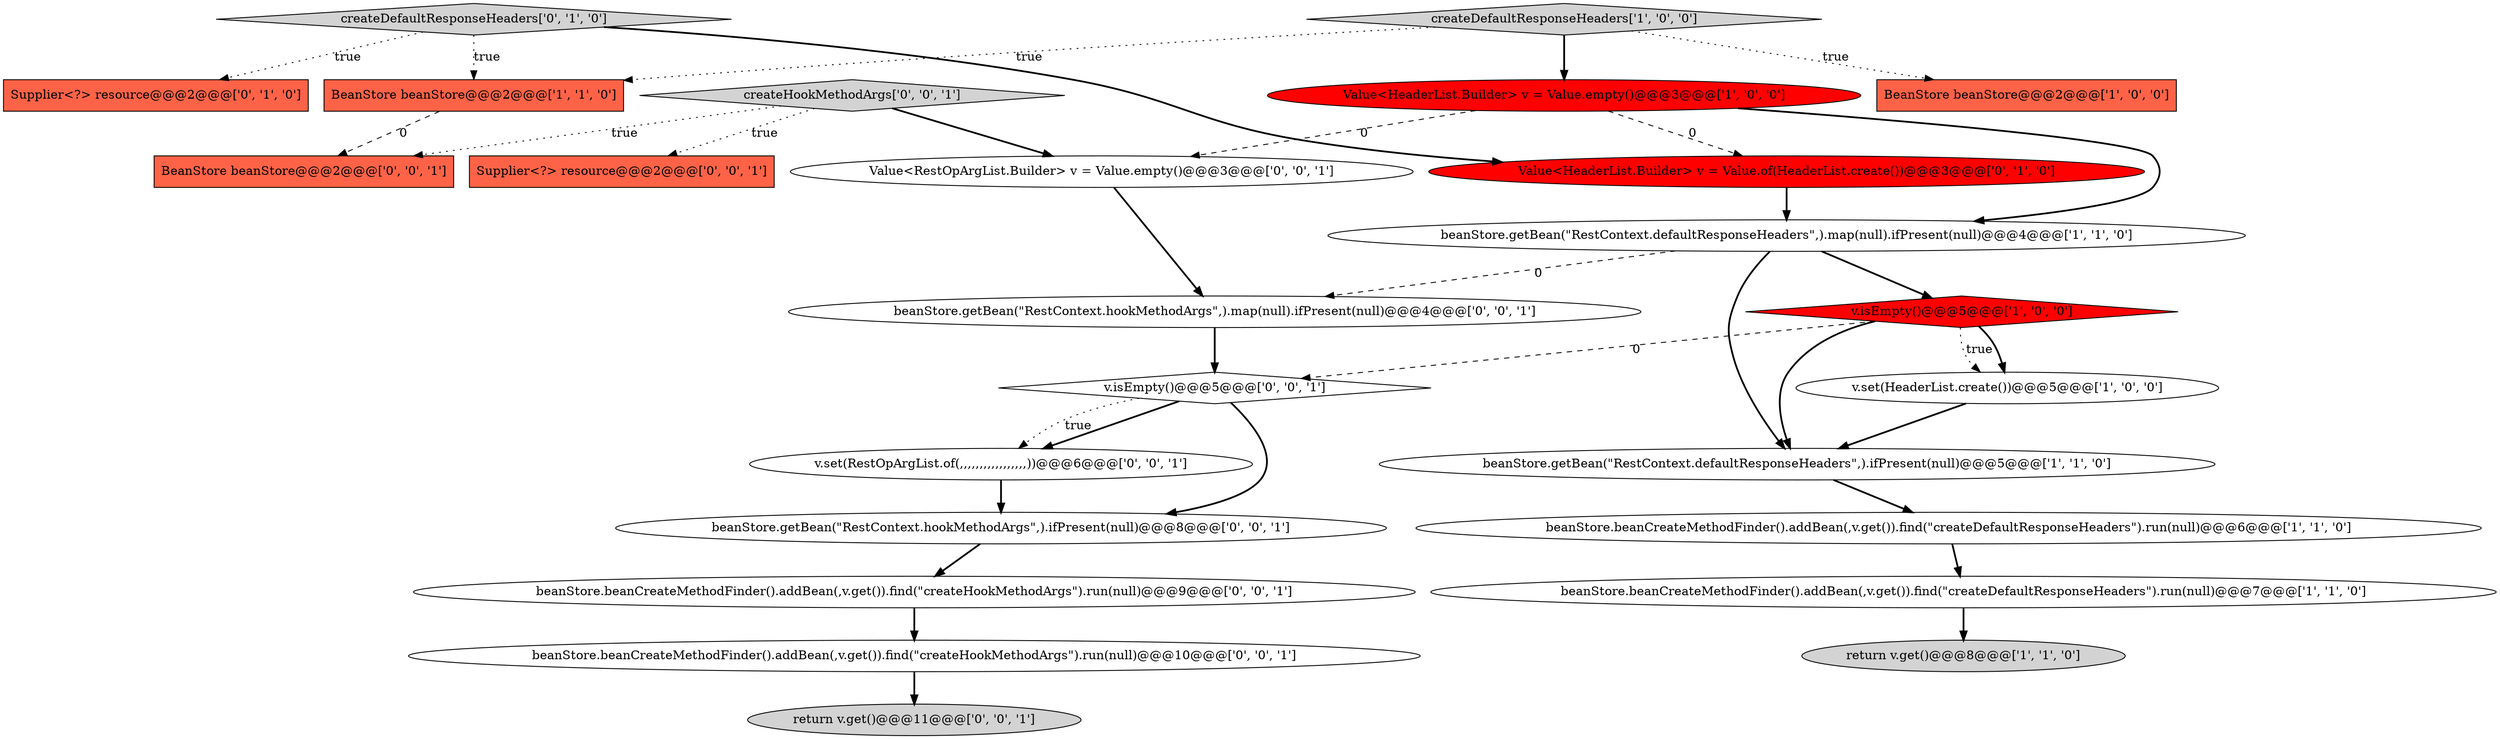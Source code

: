 digraph {
21 [style = filled, label = "beanStore.getBean(\"RestContext.hookMethodArgs\",).map(null).ifPresent(null)@@@4@@@['0', '0', '1']", fillcolor = white, shape = ellipse image = "AAA0AAABBB3BBB"];
11 [style = filled, label = "createDefaultResponseHeaders['0', '1', '0']", fillcolor = lightgray, shape = diamond image = "AAA0AAABBB2BBB"];
2 [style = filled, label = "v.set(HeaderList.create())@@@5@@@['1', '0', '0']", fillcolor = white, shape = ellipse image = "AAA0AAABBB1BBB"];
23 [style = filled, label = "v.set(RestOpArgList.of(,,,,,,,,,,,,,,,,,))@@@6@@@['0', '0', '1']", fillcolor = white, shape = ellipse image = "AAA0AAABBB3BBB"];
13 [style = filled, label = "Supplier<?> resource@@@2@@@['0', '1', '0']", fillcolor = tomato, shape = box image = "AAA0AAABBB2BBB"];
3 [style = filled, label = "BeanStore beanStore@@@2@@@['1', '0', '0']", fillcolor = tomato, shape = box image = "AAA0AAABBB1BBB"];
20 [style = filled, label = "BeanStore beanStore@@@2@@@['0', '0', '1']", fillcolor = tomato, shape = box image = "AAA0AAABBB3BBB"];
18 [style = filled, label = "v.isEmpty()@@@5@@@['0', '0', '1']", fillcolor = white, shape = diamond image = "AAA0AAABBB3BBB"];
7 [style = filled, label = "BeanStore beanStore@@@2@@@['1', '1', '0']", fillcolor = tomato, shape = box image = "AAA0AAABBB1BBB"];
10 [style = filled, label = "v.isEmpty()@@@5@@@['1', '0', '0']", fillcolor = red, shape = diamond image = "AAA1AAABBB1BBB"];
12 [style = filled, label = "Value<HeaderList.Builder> v = Value.of(HeaderList.create())@@@3@@@['0', '1', '0']", fillcolor = red, shape = ellipse image = "AAA1AAABBB2BBB"];
8 [style = filled, label = "createDefaultResponseHeaders['1', '0', '0']", fillcolor = lightgray, shape = diamond image = "AAA0AAABBB1BBB"];
16 [style = filled, label = "return v.get()@@@11@@@['0', '0', '1']", fillcolor = lightgray, shape = ellipse image = "AAA0AAABBB3BBB"];
5 [style = filled, label = "beanStore.beanCreateMethodFinder().addBean(,v.get()).find(\"createDefaultResponseHeaders\").run(null)@@@7@@@['1', '1', '0']", fillcolor = white, shape = ellipse image = "AAA0AAABBB1BBB"];
22 [style = filled, label = "Value<RestOpArgList.Builder> v = Value.empty()@@@3@@@['0', '0', '1']", fillcolor = white, shape = ellipse image = "AAA0AAABBB3BBB"];
24 [style = filled, label = "beanStore.beanCreateMethodFinder().addBean(,v.get()).find(\"createHookMethodArgs\").run(null)@@@10@@@['0', '0', '1']", fillcolor = white, shape = ellipse image = "AAA0AAABBB3BBB"];
15 [style = filled, label = "beanStore.beanCreateMethodFinder().addBean(,v.get()).find(\"createHookMethodArgs\").run(null)@@@9@@@['0', '0', '1']", fillcolor = white, shape = ellipse image = "AAA0AAABBB3BBB"];
0 [style = filled, label = "Value<HeaderList.Builder> v = Value.empty()@@@3@@@['1', '0', '0']", fillcolor = red, shape = ellipse image = "AAA1AAABBB1BBB"];
14 [style = filled, label = "beanStore.getBean(\"RestContext.hookMethodArgs\",).ifPresent(null)@@@8@@@['0', '0', '1']", fillcolor = white, shape = ellipse image = "AAA0AAABBB3BBB"];
1 [style = filled, label = "return v.get()@@@8@@@['1', '1', '0']", fillcolor = lightgray, shape = ellipse image = "AAA0AAABBB1BBB"];
9 [style = filled, label = "beanStore.beanCreateMethodFinder().addBean(,v.get()).find(\"createDefaultResponseHeaders\").run(null)@@@6@@@['1', '1', '0']", fillcolor = white, shape = ellipse image = "AAA0AAABBB1BBB"];
19 [style = filled, label = "createHookMethodArgs['0', '0', '1']", fillcolor = lightgray, shape = diamond image = "AAA0AAABBB3BBB"];
17 [style = filled, label = "Supplier<?> resource@@@2@@@['0', '0', '1']", fillcolor = tomato, shape = box image = "AAA0AAABBB3BBB"];
6 [style = filled, label = "beanStore.getBean(\"RestContext.defaultResponseHeaders\",).ifPresent(null)@@@5@@@['1', '1', '0']", fillcolor = white, shape = ellipse image = "AAA0AAABBB1BBB"];
4 [style = filled, label = "beanStore.getBean(\"RestContext.defaultResponseHeaders\",).map(null).ifPresent(null)@@@4@@@['1', '1', '0']", fillcolor = white, shape = ellipse image = "AAA0AAABBB1BBB"];
11->7 [style = dotted, label="true"];
4->10 [style = bold, label=""];
18->23 [style = bold, label=""];
4->6 [style = bold, label=""];
19->17 [style = dotted, label="true"];
2->6 [style = bold, label=""];
19->20 [style = dotted, label="true"];
22->21 [style = bold, label=""];
7->20 [style = dashed, label="0"];
8->7 [style = dotted, label="true"];
11->12 [style = bold, label=""];
11->13 [style = dotted, label="true"];
0->12 [style = dashed, label="0"];
4->21 [style = dashed, label="0"];
10->6 [style = bold, label=""];
0->22 [style = dashed, label="0"];
21->18 [style = bold, label=""];
8->3 [style = dotted, label="true"];
23->14 [style = bold, label=""];
8->0 [style = bold, label=""];
24->16 [style = bold, label=""];
5->1 [style = bold, label=""];
12->4 [style = bold, label=""];
10->2 [style = dotted, label="true"];
0->4 [style = bold, label=""];
15->24 [style = bold, label=""];
9->5 [style = bold, label=""];
10->2 [style = bold, label=""];
14->15 [style = bold, label=""];
6->9 [style = bold, label=""];
19->22 [style = bold, label=""];
18->14 [style = bold, label=""];
10->18 [style = dashed, label="0"];
18->23 [style = dotted, label="true"];
}

